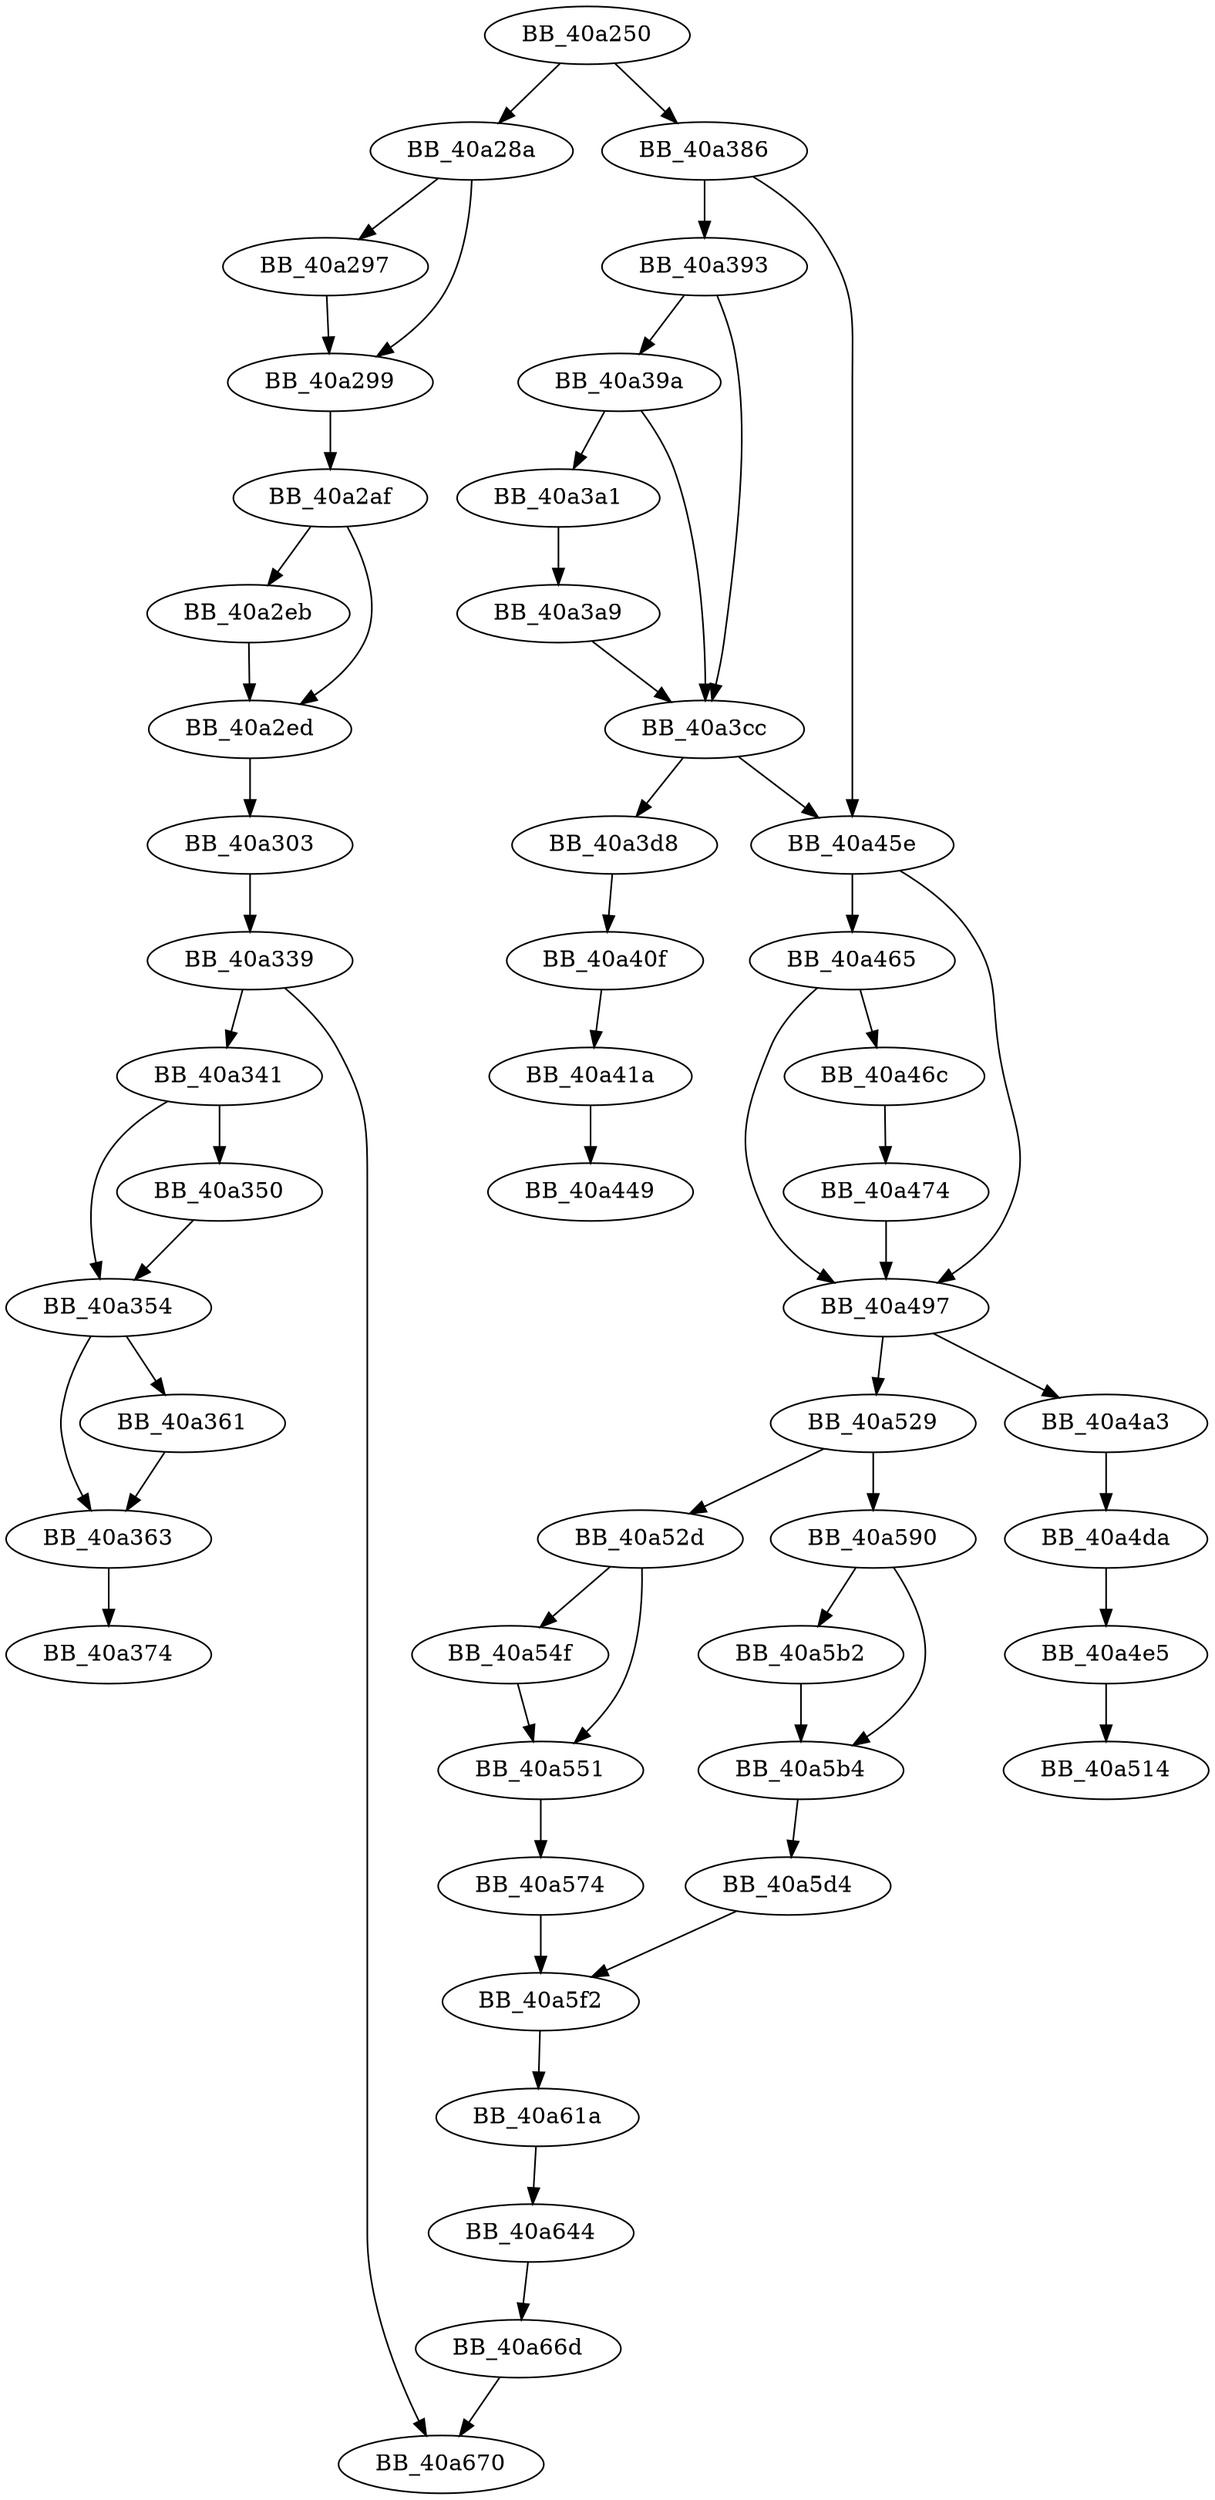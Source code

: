 DiGraph sub_40A250{
BB_40a250->BB_40a28a
BB_40a250->BB_40a386
BB_40a28a->BB_40a297
BB_40a28a->BB_40a299
BB_40a297->BB_40a299
BB_40a299->BB_40a2af
BB_40a2af->BB_40a2eb
BB_40a2af->BB_40a2ed
BB_40a2eb->BB_40a2ed
BB_40a2ed->BB_40a303
BB_40a303->BB_40a339
BB_40a339->BB_40a341
BB_40a339->BB_40a670
BB_40a341->BB_40a350
BB_40a341->BB_40a354
BB_40a350->BB_40a354
BB_40a354->BB_40a361
BB_40a354->BB_40a363
BB_40a361->BB_40a363
BB_40a363->BB_40a374
BB_40a386->BB_40a393
BB_40a386->BB_40a45e
BB_40a393->BB_40a39a
BB_40a393->BB_40a3cc
BB_40a39a->BB_40a3a1
BB_40a39a->BB_40a3cc
BB_40a3a1->BB_40a3a9
BB_40a3a9->BB_40a3cc
BB_40a3cc->BB_40a3d8
BB_40a3cc->BB_40a45e
BB_40a3d8->BB_40a40f
BB_40a40f->BB_40a41a
BB_40a41a->BB_40a449
BB_40a45e->BB_40a465
BB_40a45e->BB_40a497
BB_40a465->BB_40a46c
BB_40a465->BB_40a497
BB_40a46c->BB_40a474
BB_40a474->BB_40a497
BB_40a497->BB_40a4a3
BB_40a497->BB_40a529
BB_40a4a3->BB_40a4da
BB_40a4da->BB_40a4e5
BB_40a4e5->BB_40a514
BB_40a529->BB_40a52d
BB_40a529->BB_40a590
BB_40a52d->BB_40a54f
BB_40a52d->BB_40a551
BB_40a54f->BB_40a551
BB_40a551->BB_40a574
BB_40a574->BB_40a5f2
BB_40a590->BB_40a5b2
BB_40a590->BB_40a5b4
BB_40a5b2->BB_40a5b4
BB_40a5b4->BB_40a5d4
BB_40a5d4->BB_40a5f2
BB_40a5f2->BB_40a61a
BB_40a61a->BB_40a644
BB_40a644->BB_40a66d
BB_40a66d->BB_40a670
}
